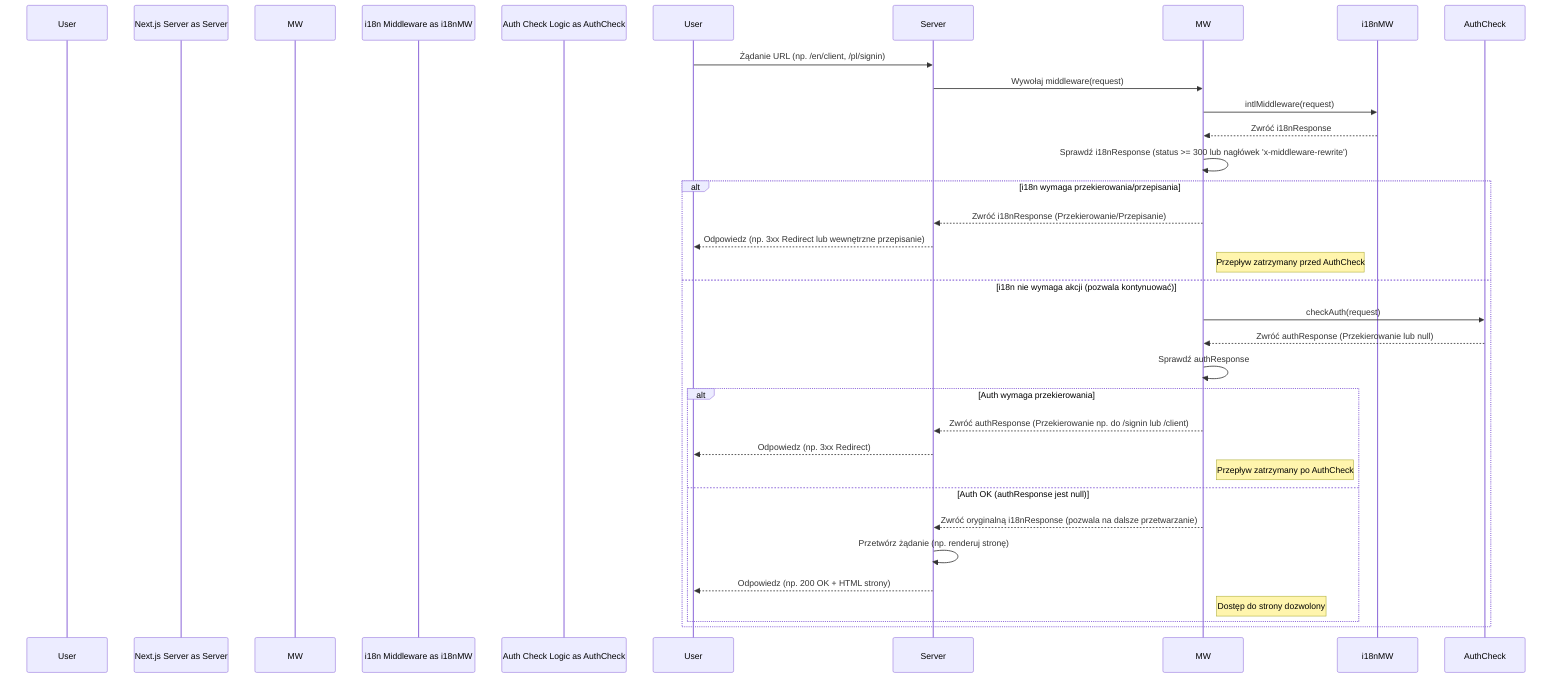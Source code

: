 sequenceDiagram
    participant User/Browser as User
    participant Next.js Server as Server
    participant Middleware as MW
    participant i18n Middleware as i18nMW
    participant Auth Check Logic as AuthCheck

    User->>Server: Żądanie URL (np. /en/client, /pl/signin)
    Server->>MW: Wywołaj middleware(request)

    %% 1. Wywołanie i18n Middleware
    MW->>i18nMW: intlMiddleware(request)
    i18nMW-->>MW: Zwróć i18nResponse

    %% 2. Sprawdzenie odpowiedzi i18n
    MW->>MW: Sprawdź i18nResponse (status >= 300 lub nagłówek 'x-middleware-rewrite')

    alt i18n wymaga przekierowania/przepisania
        MW-->>Server: Zwróć i18nResponse (Przekierowanie/Przepisanie)
        Server-->>User: Odpowiedz (np. 3xx Redirect lub wewnętrzne przepisanie)
        Note right of MW: Przepływ zatrzymany przed AuthCheck
    else i18n nie wymaga akcji (pozwala kontynuować)

        %% 3. Wywołanie logiki autentykacji
        MW->>AuthCheck: checkAuth(request)
        AuthCheck-->>MW: Zwróć authResponse (Przekierowanie lub null)

        %% 4. Sprawdzenie odpowiedzi autentykacji
        MW->>MW: Sprawdź authResponse

        alt Auth wymaga przekierowania
            MW-->>Server: Zwróć authResponse (Przekierowanie np. do /signin lub /client)
            Server-->>User: Odpowiedz (np. 3xx Redirect)
            Note right of MW: Przepływ zatrzymany po AuthCheck
        else Auth OK (authResponse jest null)

            %% 5. Kontynuacja z odpowiedzią i18n
            MW-->>Server: Zwróć oryginalną i18nResponse (pozwala na dalsze przetwarzanie)
            Server->>Server: Przetwórz żądanie (np. renderuj stronę)
            Server-->>User: Odpowiedz (np. 200 OK + HTML strony)
            Note right of MW: Dostęp do strony dozwolony
        end
    end